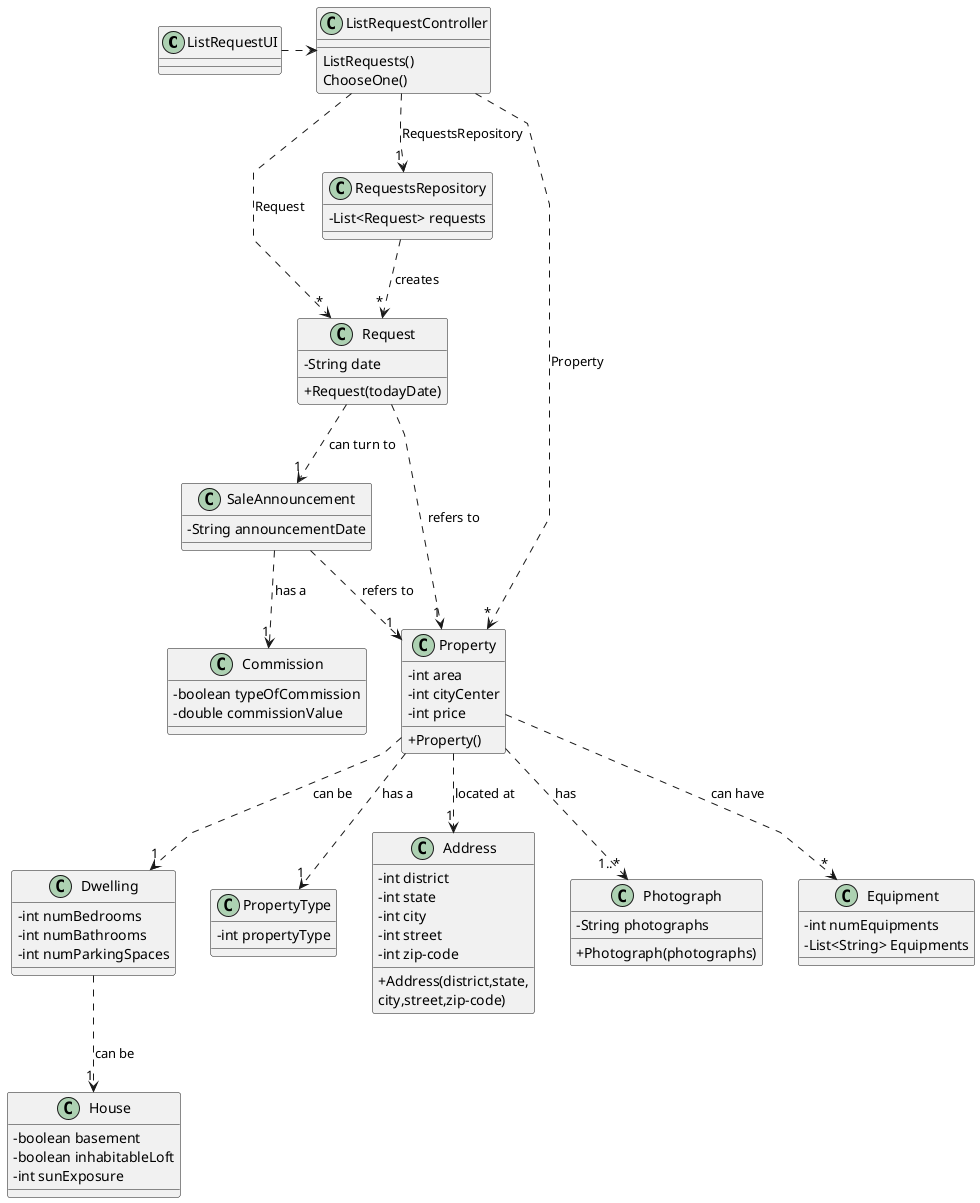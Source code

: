 @startuml
'skinparam monochrome true
skinparam packageStyle rectangle
skinparam shadowing false
skinparam linetype polyline
'skinparam linetype orto

skinparam classAttributeIconSize 0
'left to right direction





class ListRequestUI{

}

class ListRequestController {
    ListRequests()
    ChooseOne()



}
class Commission{
    -boolean typeOfCommission
    -double commissionValue
}

class Request{
    -String date
    +Request(todayDate)


}
class SaleAnnouncement{
    -String announcementDate

}

class RequestsRepository{
    -List<Request> requests


}

class Property{
-int area
-int cityCenter
-int price
+Property()

}

class Dwelling{
-int numBedrooms
-int numBathrooms
-int numParkingSpaces
}

class House{
-boolean basement
-boolean inhabitableLoft
-int sunExposure
}


class PropertyType{
-int propertyType
}

class Address{
-int district
-int state
-int city
-int street
-int zip-code
+Address(district,state,\ncity,street,zip-code)
}

class Photograph{
-String photographs
+Photograph(photographs)
}

class Equipment{
-int numEquipments
-List<String> Equipments

}

ListRequestUI .> ListRequestController
ListRequestController ..> "*" Request : Request
ListRequestController ..> "1" RequestsRepository : RequestsRepository
RequestsRepository ..> "*" Request : creates
ListRequestController ..> "*" Property : Property
Request ..> "1"Property : refers to
Request ..> "1" SaleAnnouncement : can turn to

SaleAnnouncement ..> "1"Commission : has a
SaleAnnouncement ..> "1"Property : refers to

Property ..> "1" PropertyType : has a
Property ..> "1" Address : located at
Property ..> "1..*" Photograph : has
Property ..> "1" Dwelling : can be
Property ..> "*" Equipment : can have
Dwelling ..> "1" House : can be







@enduml